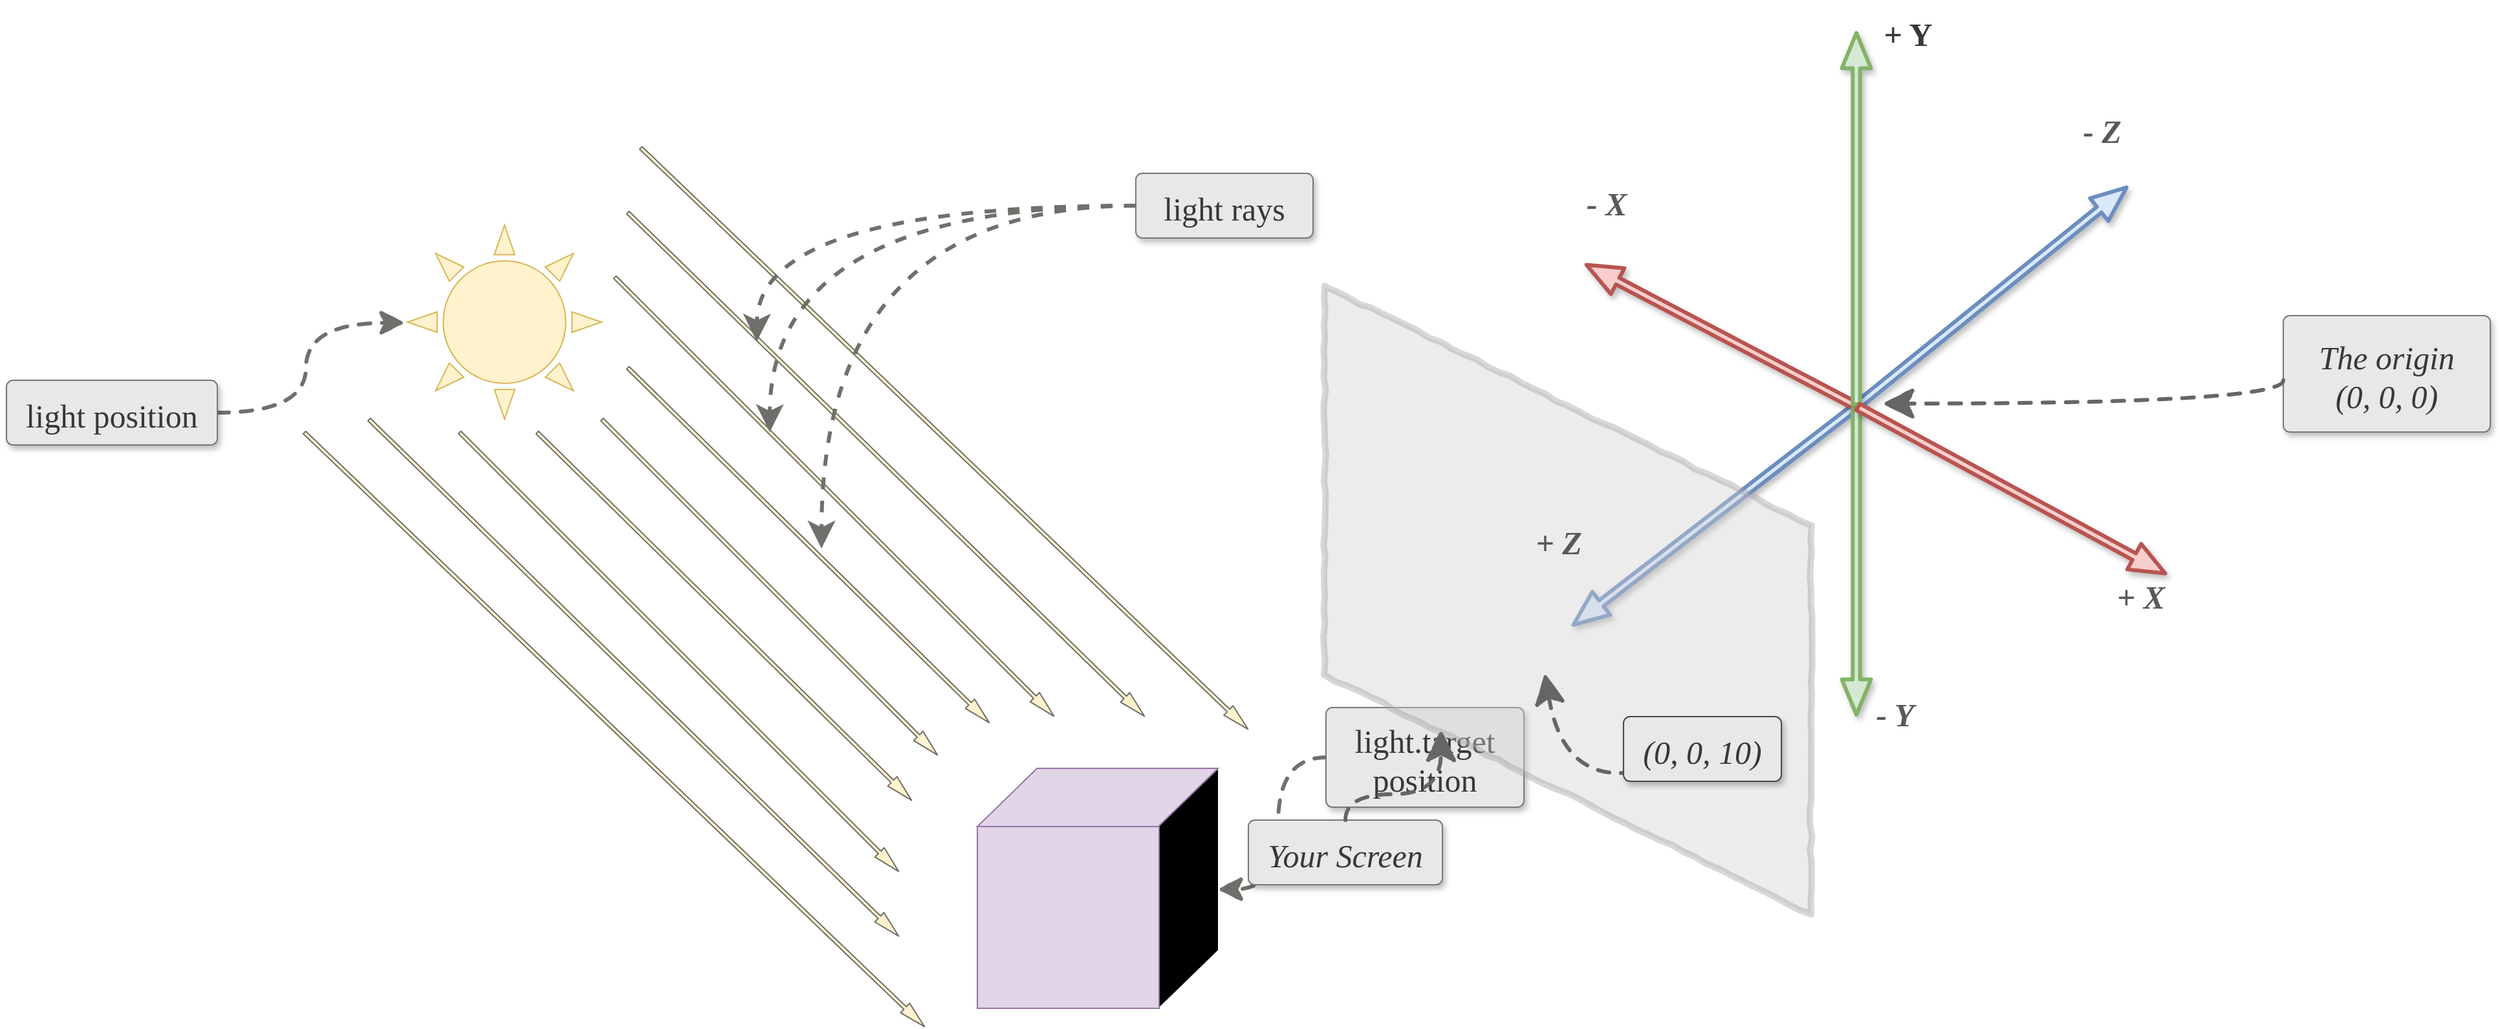 <mxfile version="13.0.3" type="device"><diagram id="a739d7f1-a8d7-bd19-6d2e-640282f3b5af" name="Page-1"><mxGraphModel dx="2910" dy="2260" grid="1" gridSize="10" guides="1" tooltips="1" connect="1" arrows="1" fold="1" page="1" pageScale="1" pageWidth="1100" pageHeight="850" math="0" shadow="0"><root><mxCell id="0"/><mxCell id="1" parent="0"/><mxCell id="13" value="" style="shape=parallelogram;perimeter=parallelogramPerimeter;whiteSpace=wrap;rotation=180;size=0.248;flipV=1;flipH=1;fillColor=#e1d5e7;strokeColor=#9673a6;fontFamily=Tahoma;fontSize=25;fontStyle=0" parent="1" vertex="1"><mxGeometry x="480.5" y="380" width="186" height="45" as="geometry"/></mxCell><mxCell id="2" value="" style="verticalLabelPosition=bottom;verticalAlign=top;shape=mxgraph.basic.sun;fillColor=#fff2cc;strokeColor=#d6b656;fontFamily=Tahoma;fontSize=25;fontStyle=0" parent="1" vertex="1"><mxGeometry x="40" y="-40" width="150" height="150" as="geometry"/></mxCell><mxCell id="7" value="" style="shape=parallelogram;perimeter=parallelogramPerimeter;whiteSpace=wrap;rotation=90;size=0.244;flipV=1;fillColor=#000000;fontFamily=Tahoma;fontSize=25;fontStyle=0" parent="1" vertex="1"><mxGeometry x="551.5" y="450.5" width="183" height="46" as="geometry"/></mxCell><mxCell id="8" value="" style="whiteSpace=wrap;aspect=fixed;fillColor=#e1d5e7;strokeColor=#9673a6;fontFamily=Tahoma;fontSize=25;fontStyle=0" parent="1" vertex="1"><mxGeometry x="480.5" y="425" width="140.5" height="140.5" as="geometry"/></mxCell><mxCell id="17" value="" style="shape=flexArrow;endArrow=classic;fillColor=#fff2cc;width=2.759;endSize=6.6;endWidth=6.373;strokeColor=#6F706B;fontFamily=Tahoma;fontSize=25;fontStyle=0" parent="1" edge="1"><mxGeometry width="50" height="50" relative="1" as="geometry"><mxPoint x="80" y="120" as="sourcePoint"/><mxPoint x="420" y="460" as="targetPoint"/></mxGeometry></mxCell><mxCell id="19" value="" style="shape=flexArrow;endArrow=classic;fillColor=#fff2cc;width=2.759;endSize=6.6;endWidth=6.373;strokeColor=#6F706B;fontFamily=Tahoma;fontSize=25;fontStyle=0" parent="1" edge="1"><mxGeometry width="50" height="50" relative="1" as="geometry"><mxPoint x="140" y="120" as="sourcePoint"/><mxPoint x="430" y="405" as="targetPoint"/></mxGeometry></mxCell><mxCell id="21" value="" style="shape=flexArrow;endArrow=classic;fillColor=#fff2cc;width=2.759;endSize=6.6;endWidth=6.373;strokeColor=#6F706B;fontFamily=Tahoma;fontSize=25;fontStyle=0" parent="1" edge="1"><mxGeometry width="50" height="50" relative="1" as="geometry"><mxPoint x="10" y="110" as="sourcePoint"/><mxPoint x="420" y="510" as="targetPoint"/></mxGeometry></mxCell><mxCell id="22" value="" style="shape=flexArrow;endArrow=classic;fillColor=#fff2cc;width=2.759;endSize=6.6;endWidth=6.373;strokeColor=#6F706B;fontFamily=Tahoma;fontSize=25;fontStyle=0" parent="1" edge="1"><mxGeometry width="50" height="50" relative="1" as="geometry"><mxPoint x="-40" y="120" as="sourcePoint"/><mxPoint x="440" y="580" as="targetPoint"/></mxGeometry></mxCell><mxCell id="26" value="" style="shape=flexArrow;endArrow=classic;fillColor=#fff2cc;width=2.759;endSize=6.6;endWidth=6.373;strokeColor=#6F706B;fontFamily=Tahoma;fontSize=25;fontStyle=0" parent="1" edge="1"><mxGeometry width="50" height="50" relative="1" as="geometry"><mxPoint x="190" y="110" as="sourcePoint"/><mxPoint x="450" y="370" as="targetPoint"/></mxGeometry></mxCell><mxCell id="27" value="" style="shape=flexArrow;endArrow=classic;fillColor=#fff2cc;width=2.759;endSize=6.6;endWidth=6.373;strokeColor=#6F706B;fontFamily=Tahoma;fontSize=25;fontStyle=0" parent="1" edge="1"><mxGeometry width="50" height="50" relative="1" as="geometry"><mxPoint x="210" y="70" as="sourcePoint"/><mxPoint x="490" y="345" as="targetPoint"/></mxGeometry></mxCell><mxCell id="28" value="" style="shape=flexArrow;endArrow=classic;fillColor=#fff2cc;width=2.759;endSize=6.6;endWidth=6.373;strokeColor=#6F706B;fontFamily=Tahoma;fontSize=25;fontStyle=0" parent="1" edge="1"><mxGeometry width="50" height="50" relative="1" as="geometry"><mxPoint x="200" as="sourcePoint"/><mxPoint x="540" y="340" as="targetPoint"/></mxGeometry></mxCell><mxCell id="29" value="" style="shape=flexArrow;endArrow=classic;fillColor=#fff2cc;width=2.759;endSize=6.6;endWidth=6.373;strokeColor=#6F706B;fontFamily=Tahoma;fontSize=25;fontStyle=0" parent="1" edge="1"><mxGeometry width="50" height="50" relative="1" as="geometry"><mxPoint x="210" y="-50" as="sourcePoint"/><mxPoint x="610" y="340" as="targetPoint"/></mxGeometry></mxCell><mxCell id="35" value="" style="shape=flexArrow;endArrow=classic;fillColor=#fff2cc;width=2.759;endSize=6.6;endWidth=6.373;strokeColor=#6F706B;fontFamily=Tahoma;fontSize=25;fontStyle=0" parent="1" edge="1"><mxGeometry width="50" height="50" relative="1" as="geometry"><mxPoint x="220" y="-100" as="sourcePoint"/><mxPoint x="690" y="350" as="targetPoint"/></mxGeometry></mxCell><mxCell id="41" style="edgeStyle=orthogonalEdgeStyle;entryX=-0.012;entryY=0.504;entryPerimeter=0;jettySize=auto;orthogonalLoop=1;strokeColor=#6F706B;curved=1;dashed=1;strokeWidth=3;endSize=12;comic=1;fontFamily=Tahoma;fontSize=25;fontStyle=0" parent="1" source="38" target="2" edge="1"><mxGeometry relative="1" as="geometry"/></mxCell><mxCell id="38" value="&#10;light position&#10;" style="shadow=1;dashed=0;shape=mxgraph.bootstrap.rrect;align=center;rSize=5;strokeColor=#787878;fillColor=#E8E8E8;fontColor=#383838;fontStyle=0;fontSize=25;rounded=0;glass=0;comic=1;labelBackgroundColor=none;fontFamily=Tahoma;" parent="1" vertex="1"><mxGeometry x="-270" y="80" width="163" height="50" as="geometry"/></mxCell><mxCell id="42" style="edgeStyle=orthogonalEdgeStyle;curved=1;jettySize=auto;orthogonalLoop=1;strokeColor=#6F706B;dashed=1;strokeWidth=3;endSize=12;comic=1;fontFamily=Tahoma;fontSize=25;fontStyle=0" parent="1" source="39" target="7" edge="1"><mxGeometry relative="1" as="geometry"/></mxCell><mxCell id="39" value="&#10;light.target &#10;position&#10;" style="shadow=1;dashed=0;shape=mxgraph.bootstrap.rrect;align=center;rSize=5;strokeColor=#787878;fillColor=#E8E8E8;fontColor=#383838;fontStyle=0;fontSize=25;rounded=0;glass=0;comic=1;labelBackgroundColor=none;fontFamily=Tahoma;" parent="1" vertex="1"><mxGeometry x="750" y="333" width="153" height="77" as="geometry"/></mxCell><mxCell id="43" style="edgeStyle=orthogonalEdgeStyle;curved=1;jettySize=auto;orthogonalLoop=1;strokeColor=#6F706B;dashed=1;strokeWidth=3;endSize=12;fontFamily=Tahoma;fontSize=25;fontStyle=0" parent="1" source="40" edge="1"><mxGeometry relative="1" as="geometry"><mxPoint x="310" y="50" as="targetPoint"/></mxGeometry></mxCell><mxCell id="47" style="edgeStyle=orthogonalEdgeStyle;curved=1;jettySize=auto;orthogonalLoop=1;strokeColor=#6F706B;dashed=1;strokeWidth=3;endSize=12;fontFamily=Tahoma;fontSize=25;fontStyle=0" parent="1" source="40" edge="1"><mxGeometry relative="1" as="geometry"><mxPoint x="320" y="120" as="targetPoint"/></mxGeometry></mxCell><mxCell id="48" style="edgeStyle=orthogonalEdgeStyle;curved=1;jettySize=auto;orthogonalLoop=1;strokeColor=#6F706B;dashed=1;strokeWidth=3;endSize=12;fontFamily=Tahoma;fontSize=25;fontStyle=0" parent="1" source="40" edge="1"><mxGeometry relative="1" as="geometry"><mxPoint x="360" y="210" as="targetPoint"/></mxGeometry></mxCell><mxCell id="40" value="&#10;light rays&#10;" style="shadow=1;dashed=0;shape=mxgraph.bootstrap.rrect;align=center;rSize=5;strokeColor=#787878;fillColor=#E8E8E8;fontColor=#383838;fontStyle=0;fontSize=25;rounded=0;glass=0;comic=1;labelBackgroundColor=none;fontFamily=Tahoma;" parent="1" vertex="1"><mxGeometry x="603" y="-80" width="137" height="50" as="geometry"/></mxCell><mxCell id="WH3vQQiWZNqHhJ-KPRW9-48" value="" style="shape=flexArrow;endArrow=classic;html=1;fillColor=#dae8fc;shadow=1;strokeColor=#6c8ebf;strokeWidth=3;fontFamily=Tahoma;fontColor=#666666;width=3.667;endSize=8.073;endWidth=13.778;snapToGrid=0;fontSize=25;" edge="1" parent="1"><mxGeometry width="50" height="50" relative="1" as="geometry"><mxPoint x="1160" y="100" as="sourcePoint"/><mxPoint x="940" y="270" as="targetPoint"/></mxGeometry></mxCell><mxCell id="WH3vQQiWZNqHhJ-KPRW9-49" value="" style="shape=parallelogram;perimeter=parallelogramPerimeter;whiteSpace=wrap;html=1;rounded=0;shadow=0;glass=0;comic=1;labelBackgroundColor=none;strokeColor=#9E9E9E;strokeWidth=5;fillColor=#CFCFCF;gradientColor=none;fontFamily=Tahoma;fontColor=#383838;size=0.381;rotation=90;opacity=40;fontSize=25;" vertex="1" parent="1"><mxGeometry x="694" y="62" width="486" height="376" as="geometry"/></mxCell><mxCell id="WH3vQQiWZNqHhJ-KPRW9-50" value="" style="shape=flexArrow;endArrow=classic;html=1;fillColor=#dae8fc;shadow=1;strokeColor=#6c8ebf;strokeWidth=3;fontFamily=Tahoma;fontColor=#666666;width=3.667;endSize=8.073;endWidth=13.778;snapToGrid=0;fontSize=25;" edge="1" parent="1"><mxGeometry width="50" height="50" relative="1" as="geometry"><mxPoint x="1160" y="100" as="sourcePoint"/><mxPoint x="1370" y="-70" as="targetPoint"/></mxGeometry></mxCell><mxCell id="WH3vQQiWZNqHhJ-KPRW9-51" value="+ Z&#10;" style="shadow=1;dashed=0;shape=mxgraph.bootstrap.rrect;align=center;rSize=5;strokeColor=none;fillColor=none;fontColor=#595959;fontStyle=3;fontSize=25;rounded=0;glass=0;comic=1;labelBackgroundColor=none;fontFamily=Tahoma;" vertex="1" parent="1"><mxGeometry x="900" y="198" width="60" height="40" as="geometry"/></mxCell><mxCell id="WH3vQQiWZNqHhJ-KPRW9-52" value="&#10;Your Screen&#10;" style="shadow=1;dashed=0;shape=mxgraph.bootstrap.rrect;align=center;rSize=5;strokeColor=#787878;fillColor=#E8E8E8;fontColor=#383838;fontStyle=2;fontSize=25;rounded=0;glass=0;comic=1;labelBackgroundColor=none;fontFamily=Tahoma;" vertex="1" parent="1"><mxGeometry x="690" y="420" width="150" height="50" as="geometry"/></mxCell><mxCell id="WH3vQQiWZNqHhJ-KPRW9-53" style="edgeStyle=orthogonalEdgeStyle;curved=1;comic=1;html=1;shadow=0;startFill=0;endSize=17;jettySize=auto;orthogonalLoop=1;strokeColor=#666666;strokeWidth=3;fontFamily=Tahoma;fontColor=#595959;dashed=1;sourcePerimeterSpacing=-7;targetPerimeterSpacing=-12;fontSize=25;" edge="1" parent="1" source="WH3vQQiWZNqHhJ-KPRW9-54" target="WH3vQQiWZNqHhJ-KPRW9-64"><mxGeometry relative="1" as="geometry"><Array as="points"><mxPoint x="933" y="390"/></Array></mxGeometry></mxCell><mxCell id="WH3vQQiWZNqHhJ-KPRW9-54" value="&#10;(0, 0, 10)&#10;" style="shadow=1;dashed=0;shape=mxgraph.bootstrap.rrect;align=center;rSize=5;strokeColor=#474747;fillColor=#E8E8E8;fontColor=#383838;fontStyle=2;fontSize=25;rounded=0;glass=0;comic=1;labelBackgroundColor=none;fontFamily=Tahoma;" vertex="1" parent="1"><mxGeometry x="980" y="340" width="122" height="50" as="geometry"/></mxCell><mxCell id="WH3vQQiWZNqHhJ-KPRW9-55" value="" style="shape=flexArrow;endArrow=classic;html=1;fillColor=#f8cecc;shadow=1;strokeColor=#b85450;strokeWidth=3;fontFamily=Tahoma;fontColor=#666666;width=3.667;endSize=8.073;endWidth=13.778;snapToGrid=0;fontSize=25;" edge="1" parent="1"><mxGeometry width="50" height="50" relative="1" as="geometry"><mxPoint x="1160" y="100" as="sourcePoint"/><mxPoint x="950" y="-10" as="targetPoint"/></mxGeometry></mxCell><mxCell id="WH3vQQiWZNqHhJ-KPRW9-56" value="" style="shape=flexArrow;endArrow=classic;html=1;fillColor=#d5e8d4;shadow=1;strokeColor=#82b366;strokeWidth=3;fontFamily=Tahoma;fontColor=#666666;width=3.667;endSize=8.073;endWidth=13.778;snapToGrid=0;fontSize=25;" edge="1" parent="1"><mxGeometry width="50" height="50" relative="1" as="geometry"><mxPoint x="1160" y="100" as="sourcePoint"/><mxPoint x="1160" y="340" as="targetPoint"/></mxGeometry></mxCell><mxCell id="WH3vQQiWZNqHhJ-KPRW9-57" value="" style="shape=flexArrow;endArrow=classic;html=1;fillColor=#d5e8d4;shadow=1;strokeColor=#82b366;strokeWidth=3;fontFamily=Tahoma;fontColor=#666666;width=3.667;endSize=8.073;endWidth=13.778;snapToGrid=0;fontSize=25;" edge="1" parent="1"><mxGeometry width="50" height="50" relative="1" as="geometry"><mxPoint x="1160" y="100" as="sourcePoint"/><mxPoint x="1160" y="-190" as="targetPoint"/></mxGeometry></mxCell><mxCell id="WH3vQQiWZNqHhJ-KPRW9-58" value="+ Y" style="shadow=1;dashed=0;shape=mxgraph.bootstrap.rrect;align=center;rSize=5;strokeColor=none;fillColor=none;fontColor=#383838;fontStyle=1;fontSize=25;rounded=0;glass=0;comic=1;labelBackgroundColor=none;fontFamily=Tahoma;" vertex="1" parent="1"><mxGeometry x="1170" y="-210" width="60" height="40" as="geometry"/></mxCell><mxCell id="WH3vQQiWZNqHhJ-KPRW9-59" value="- Z&#10;" style="shadow=1;dashed=0;shape=mxgraph.bootstrap.rrect;align=center;rSize=5;strokeColor=none;fillColor=none;fontColor=#595959;fontStyle=3;fontSize=25;rounded=0;glass=0;comic=1;labelBackgroundColor=none;fontFamily=Tahoma;" vertex="1" parent="1"><mxGeometry x="1320" y="-120" width="60" height="40" as="geometry"/></mxCell><mxCell id="WH3vQQiWZNqHhJ-KPRW9-60" value="+ X&#10;" style="shadow=1;dashed=0;shape=mxgraph.bootstrap.rrect;align=center;rSize=5;strokeColor=none;fillColor=none;fontColor=#595959;fontStyle=3;fontSize=25;rounded=0;glass=0;comic=1;labelBackgroundColor=none;fontFamily=Tahoma;" vertex="1" parent="1"><mxGeometry x="1350" y="240" width="60" height="40" as="geometry"/></mxCell><mxCell id="WH3vQQiWZNqHhJ-KPRW9-61" value="- X&#10;" style="shadow=1;dashed=0;shape=mxgraph.bootstrap.rrect;align=center;rSize=5;strokeColor=none;fillColor=none;fontColor=#595959;fontStyle=3;fontSize=25;rounded=0;glass=0;comic=1;labelBackgroundColor=none;fontFamily=Tahoma;" vertex="1" parent="1"><mxGeometry x="937" y="-64" width="60" height="40" as="geometry"/></mxCell><mxCell id="WH3vQQiWZNqHhJ-KPRW9-62" value="- Y" style="shadow=1;dashed=0;shape=mxgraph.bootstrap.rrect;align=center;rSize=5;strokeColor=none;fillColor=none;fontColor=#595959;fontStyle=3;fontSize=25;rounded=0;glass=0;comic=1;labelBackgroundColor=none;fontFamily=Tahoma;" vertex="1" parent="1"><mxGeometry x="1160" y="316" width="60" height="40" as="geometry"/></mxCell><mxCell id="WH3vQQiWZNqHhJ-KPRW9-63" style="edgeStyle=orthogonalEdgeStyle;curved=1;comic=1;html=1;entryX=0.706;entryY=0.761;entryPerimeter=0;shadow=0;startArrow=none;startFill=0;endSize=17;jettySize=auto;orthogonalLoop=1;strokeColor=#666666;strokeWidth=3;fontFamily=Tahoma;fontColor=#595959;dashed=1;fontSize=25;" edge="1" parent="1" source="WH3vQQiWZNqHhJ-KPRW9-52" target="WH3vQQiWZNqHhJ-KPRW9-49"><mxGeometry relative="1" as="geometry"/></mxCell><mxCell id="WH3vQQiWZNqHhJ-KPRW9-64" value="" style="shape=image;html=1;verticalAlign=top;verticalLabelPosition=bottom;labelBackgroundColor=#ffffff;imageAspect=0;aspect=fixed;image=https://cdn2.iconfinder.com/data/icons/ios-7-icons/50/video_camera-128.png;rounded=1;shadow=0;glass=0;comic=1;strokeColor=#9E9E9E;strokeWidth=5;fillColor=none;gradientColor=none;fontFamily=Tahoma;fontColor=#666666;opacity=60;rotation=-39;fontSize=25;" vertex="1" parent="1"><mxGeometry x="887" y="258" width="58" height="58" as="geometry"/></mxCell><mxCell id="WH3vQQiWZNqHhJ-KPRW9-65" value="&#10;The origin&#10;(0, 0, 0)&#10;" style="shadow=1;dashed=0;shape=mxgraph.bootstrap.rrect;align=center;rSize=5;strokeColor=#787878;fillColor=#E8E8E8;fontColor=#383838;fontStyle=2;fontSize=25;rounded=0;glass=0;comic=1;labelBackgroundColor=none;fontFamily=Tahoma;" vertex="1" parent="1"><mxGeometry x="1490" y="30" width="160" height="90" as="geometry"/></mxCell><mxCell id="WH3vQQiWZNqHhJ-KPRW9-66" style="edgeStyle=orthogonalEdgeStyle;curved=1;comic=1;html=1;shadow=0;startFill=0;endSize=17;jettySize=auto;orthogonalLoop=1;strokeColor=#666666;strokeWidth=3;fontFamily=Tahoma;fontColor=#595959;dashed=1;sourcePerimeterSpacing=16;targetPerimeterSpacing=-9;fontSize=25;" edge="1" parent="1"><mxGeometry relative="1" as="geometry"><Array as="points"><mxPoint x="1490" y="98"/></Array><mxPoint x="1490" y="80" as="sourcePoint"/><mxPoint x="1180" y="98" as="targetPoint"/></mxGeometry></mxCell><mxCell id="WH3vQQiWZNqHhJ-KPRW9-67" value="" style="shape=flexArrow;endArrow=classic;html=1;fillColor=#f8cecc;shadow=1;strokeColor=#b85450;strokeWidth=3;fontFamily=Tahoma;fontColor=#666666;width=3.667;endSize=8.073;endWidth=13.778;snapToGrid=0;fontSize=25;" edge="1" parent="1"><mxGeometry width="50" height="50" relative="1" as="geometry"><mxPoint x="1160" y="100" as="sourcePoint"/><mxPoint x="1400" y="230" as="targetPoint"/></mxGeometry></mxCell></root></mxGraphModel></diagram></mxfile>